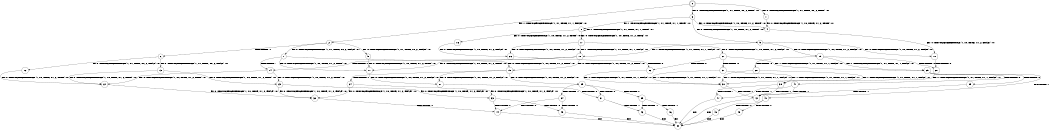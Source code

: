 digraph BCG {
size = "7, 10.5";
center = TRUE;
node [shape = circle];
0 [peripheries = 2];
0 -> 1 [label = "EX !0 !ATOMIC_EXCH_BRANCH (1, +1, TRUE, +0, 2, TRUE) !:0:"];
0 -> 2 [label = "EX !1 !ATOMIC_EXCH_BRANCH (1, +1, TRUE, +1, 1, FALSE) !:0:"];
0 -> 3 [label = "EX !0 !ATOMIC_EXCH_BRANCH (1, +1, TRUE, +0, 2, TRUE) !:0:"];
1 -> 4 [label = "EX !0 !ATOMIC_EXCH_BRANCH (1, +0, TRUE, +1, 2, TRUE) !:0:"];
2 -> 5 [label = "EX !0 !ATOMIC_EXCH_BRANCH (1, +1, TRUE, +0, 2, FALSE) !:0:"];
2 -> 6 [label = "TERMINATE !1"];
2 -> 7 [label = "EX !0 !ATOMIC_EXCH_BRANCH (1, +1, TRUE, +0, 2, FALSE) !:0:"];
3 -> 4 [label = "EX !0 !ATOMIC_EXCH_BRANCH (1, +0, TRUE, +1, 2, TRUE) !:0:"];
3 -> 8 [label = "EX !1 !ATOMIC_EXCH_BRANCH (1, +1, TRUE, +1, 1, TRUE) !:0:"];
3 -> 9 [label = "EX !0 !ATOMIC_EXCH_BRANCH (1, +0, TRUE, +1, 2, TRUE) !:0:"];
4 -> 10 [label = "EX !0 !ATOMIC_EXCH_BRANCH (1, +0, TRUE, +1, 2, FALSE) !:0:"];
5 -> 11 [label = "EX !0 !ATOMIC_EXCH_BRANCH (1, +0, TRUE, +1, 2, TRUE) !:0:"];
6 -> 12 [label = "EX !0 !ATOMIC_EXCH_BRANCH (1, +1, TRUE, +0, 2, FALSE) !:0:"];
6 -> 13 [label = "EX !0 !ATOMIC_EXCH_BRANCH (1, +1, TRUE, +0, 2, FALSE) !:0:"];
7 -> 11 [label = "EX !0 !ATOMIC_EXCH_BRANCH (1, +0, TRUE, +1, 2, TRUE) !:0:"];
7 -> 14 [label = "TERMINATE !1"];
7 -> 15 [label = "EX !0 !ATOMIC_EXCH_BRANCH (1, +0, TRUE, +1, 2, TRUE) !:0:"];
8 -> 16 [label = "EX !0 !ATOMIC_EXCH_BRANCH (1, +0, TRUE, +1, 2, TRUE) !:0:"];
8 -> 8 [label = "EX !1 !ATOMIC_EXCH_BRANCH (1, +1, TRUE, +1, 1, TRUE) !:0:"];
8 -> 17 [label = "EX !0 !ATOMIC_EXCH_BRANCH (1, +0, TRUE, +1, 2, TRUE) !:0:"];
9 -> 10 [label = "EX !0 !ATOMIC_EXCH_BRANCH (1, +0, TRUE, +1, 2, FALSE) !:0:"];
9 -> 18 [label = "EX !1 !ATOMIC_EXCH_BRANCH (1, +1, TRUE, +1, 1, FALSE) !:0:"];
9 -> 19 [label = "EX !0 !ATOMIC_EXCH_BRANCH (1, +0, TRUE, +1, 2, FALSE) !:0:"];
10 -> 20 [label = "TERMINATE !0"];
11 -> 21 [label = "EX !0 !ATOMIC_EXCH_BRANCH (1, +0, TRUE, +1, 2, FALSE) !:0:"];
12 -> 22 [label = "EX !0 !ATOMIC_EXCH_BRANCH (1, +0, TRUE, +1, 2, TRUE) !:0:"];
13 -> 22 [label = "EX !0 !ATOMIC_EXCH_BRANCH (1, +0, TRUE, +1, 2, TRUE) !:0:"];
13 -> 23 [label = "EX !0 !ATOMIC_EXCH_BRANCH (1, +0, TRUE, +1, 2, TRUE) !:0:"];
14 -> 22 [label = "EX !0 !ATOMIC_EXCH_BRANCH (1, +0, TRUE, +1, 2, TRUE) !:0:"];
14 -> 23 [label = "EX !0 !ATOMIC_EXCH_BRANCH (1, +0, TRUE, +1, 2, TRUE) !:0:"];
15 -> 21 [label = "EX !0 !ATOMIC_EXCH_BRANCH (1, +0, TRUE, +1, 2, FALSE) !:0:"];
15 -> 24 [label = "TERMINATE !1"];
15 -> 25 [label = "EX !0 !ATOMIC_EXCH_BRANCH (1, +0, TRUE, +1, 2, FALSE) !:0:"];
16 -> 26 [label = "EX !0 !ATOMIC_EXCH_BRANCH (1, +0, TRUE, +1, 2, FALSE) !:0:"];
17 -> 26 [label = "EX !0 !ATOMIC_EXCH_BRANCH (1, +0, TRUE, +1, 2, FALSE) !:0:"];
17 -> 18 [label = "EX !1 !ATOMIC_EXCH_BRANCH (1, +1, TRUE, +1, 1, FALSE) !:0:"];
17 -> 27 [label = "EX !0 !ATOMIC_EXCH_BRANCH (1, +0, TRUE, +1, 2, FALSE) !:0:"];
18 -> 11 [label = "EX !0 !ATOMIC_EXCH_BRANCH (1, +0, TRUE, +1, 2, TRUE) !:0:"];
18 -> 14 [label = "TERMINATE !1"];
18 -> 15 [label = "EX !0 !ATOMIC_EXCH_BRANCH (1, +0, TRUE, +1, 2, TRUE) !:0:"];
19 -> 20 [label = "TERMINATE !0"];
19 -> 28 [label = "TERMINATE !0"];
19 -> 29 [label = "EX !1 !ATOMIC_EXCH_BRANCH (1, +1, TRUE, +1, 1, FALSE) !:0:"];
20 -> 30 [label = "EX !1 !ATOMIC_EXCH_BRANCH (1, +1, TRUE, +1, 1, FALSE) !:1:"];
21 -> 31 [label = "TERMINATE !0"];
22 -> 32 [label = "EX !0 !ATOMIC_EXCH_BRANCH (1, +0, TRUE, +1, 2, FALSE) !:0:"];
23 -> 32 [label = "EX !0 !ATOMIC_EXCH_BRANCH (1, +0, TRUE, +1, 2, FALSE) !:0:"];
23 -> 33 [label = "EX !0 !ATOMIC_EXCH_BRANCH (1, +0, TRUE, +1, 2, FALSE) !:0:"];
24 -> 32 [label = "EX !0 !ATOMIC_EXCH_BRANCH (1, +0, TRUE, +1, 2, FALSE) !:0:"];
24 -> 33 [label = "EX !0 !ATOMIC_EXCH_BRANCH (1, +0, TRUE, +1, 2, FALSE) !:0:"];
25 -> 31 [label = "TERMINATE !0"];
25 -> 34 [label = "TERMINATE !1"];
25 -> 35 [label = "TERMINATE !0"];
26 -> 36 [label = "TERMINATE !0"];
27 -> 36 [label = "TERMINATE !0"];
27 -> 37 [label = "TERMINATE !0"];
27 -> 29 [label = "EX !1 !ATOMIC_EXCH_BRANCH (1, +1, TRUE, +1, 1, FALSE) !:0:"];
28 -> 30 [label = "EX !1 !ATOMIC_EXCH_BRANCH (1, +1, TRUE, +1, 1, FALSE) !:1:"];
28 -> 38 [label = "EX !1 !ATOMIC_EXCH_BRANCH (1, +1, TRUE, +1, 1, FALSE) !:1:"];
29 -> 39 [label = "TERMINATE !0"];
29 -> 40 [label = "TERMINATE !1"];
29 -> 41 [label = "TERMINATE !0"];
30 -> 42 [label = "TERMINATE !1"];
31 -> 43 [label = "TERMINATE !1"];
32 -> 44 [label = "TERMINATE !0"];
33 -> 44 [label = "TERMINATE !0"];
33 -> 45 [label = "TERMINATE !0"];
34 -> 44 [label = "TERMINATE !0"];
34 -> 45 [label = "TERMINATE !0"];
35 -> 43 [label = "TERMINATE !1"];
35 -> 46 [label = "TERMINATE !1"];
36 -> 30 [label = "EX !1 !ATOMIC_EXCH_BRANCH (1, +1, TRUE, +1, 1, FALSE) !:1:"];
37 -> 30 [label = "EX !1 !ATOMIC_EXCH_BRANCH (1, +1, TRUE, +1, 1, FALSE) !:1:"];
37 -> 38 [label = "EX !1 !ATOMIC_EXCH_BRANCH (1, +1, TRUE, +1, 1, FALSE) !:1:"];
38 -> 42 [label = "TERMINATE !1"];
38 -> 47 [label = "TERMINATE !1"];
39 -> 42 [label = "TERMINATE !1"];
40 -> 48 [label = "TERMINATE !0"];
40 -> 49 [label = "TERMINATE !0"];
41 -> 42 [label = "TERMINATE !1"];
41 -> 47 [label = "TERMINATE !1"];
42 -> 50 [label = "exit"];
43 -> 50 [label = "exit"];
44 -> 50 [label = "exit"];
45 -> 50 [label = "exit"];
46 -> 50 [label = "exit"];
47 -> 50 [label = "exit"];
48 -> 50 [label = "exit"];
49 -> 50 [label = "exit"];
}
